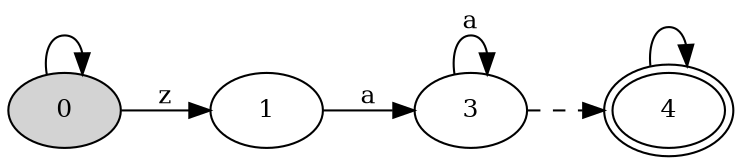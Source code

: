 digraph "SFA" {
rankdir=LR;

//Initial state
node [style = filled, shape = ellipse, peripheries = 1, fillcolor = "#d3d3d3ff", fontsize = 12]
0

//Final states
node [style = filled, shape = ellipse, peripheries = 2, fillcolor = white, fontsize = 12]
4

//Other states
node [style = filled, shape = ellipse, peripheries = 1, fillcolor = white, fontsize = 12]
1
3

//Transitions
0 -> 1 [label = "z", fontsize = 12 ];
0 -> 0 [label = "", fontsize = 12 ];
1 -> 3 [label = "a", fontsize = 12 ];
3 -> 3 [label = "a", fontsize = 12 ];
3 -> 4 [label = "", style = dashed, fontsize = 12 ];
4 -> 4 [label = "", fontsize = 12 ];
}
